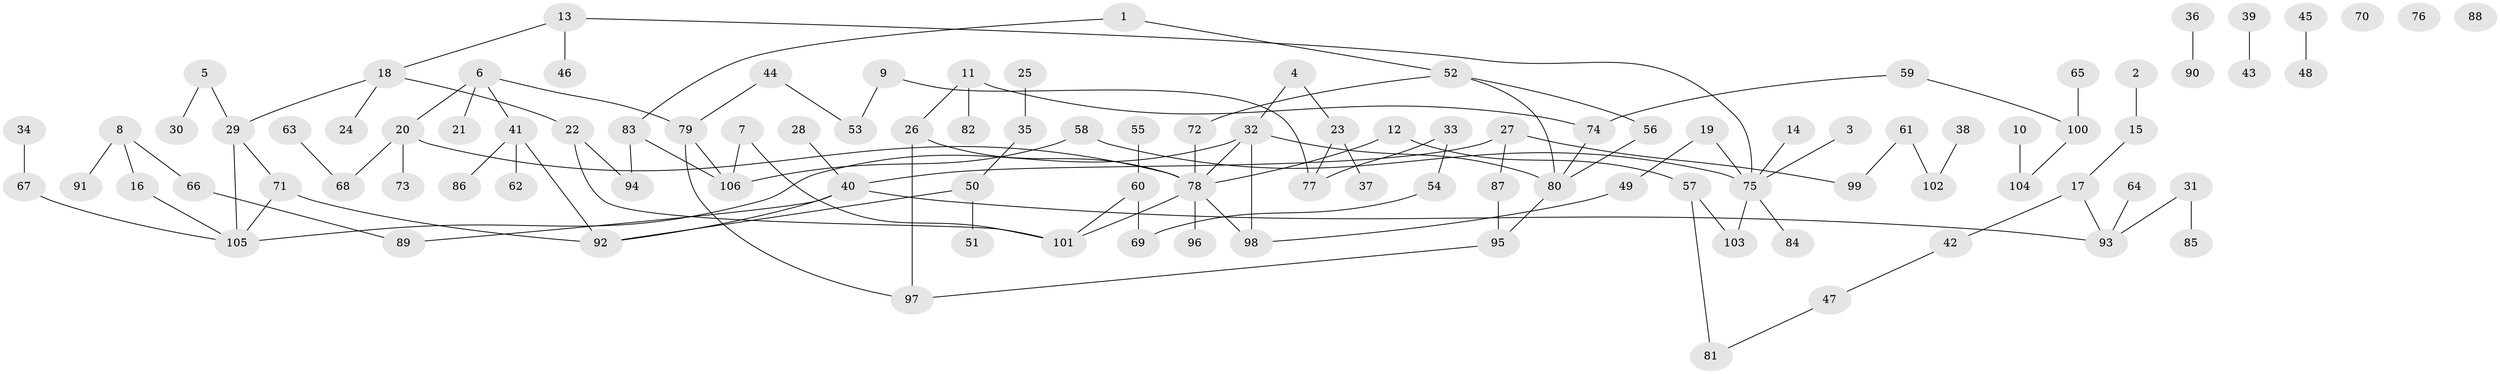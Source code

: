 // coarse degree distribution, {3: 0.25862068965517243, 1: 0.20689655172413793, 2: 0.3448275862068966, 4: 0.10344827586206896, 6: 0.034482758620689655, 5: 0.05172413793103448}
// Generated by graph-tools (version 1.1) at 2025/35/03/04/25 23:35:56]
// undirected, 106 vertices, 119 edges
graph export_dot {
  node [color=gray90,style=filled];
  1;
  2;
  3;
  4;
  5;
  6;
  7;
  8;
  9;
  10;
  11;
  12;
  13;
  14;
  15;
  16;
  17;
  18;
  19;
  20;
  21;
  22;
  23;
  24;
  25;
  26;
  27;
  28;
  29;
  30;
  31;
  32;
  33;
  34;
  35;
  36;
  37;
  38;
  39;
  40;
  41;
  42;
  43;
  44;
  45;
  46;
  47;
  48;
  49;
  50;
  51;
  52;
  53;
  54;
  55;
  56;
  57;
  58;
  59;
  60;
  61;
  62;
  63;
  64;
  65;
  66;
  67;
  68;
  69;
  70;
  71;
  72;
  73;
  74;
  75;
  76;
  77;
  78;
  79;
  80;
  81;
  82;
  83;
  84;
  85;
  86;
  87;
  88;
  89;
  90;
  91;
  92;
  93;
  94;
  95;
  96;
  97;
  98;
  99;
  100;
  101;
  102;
  103;
  104;
  105;
  106;
  1 -- 52;
  1 -- 83;
  2 -- 15;
  3 -- 75;
  4 -- 23;
  4 -- 32;
  5 -- 29;
  5 -- 30;
  6 -- 20;
  6 -- 21;
  6 -- 41;
  6 -- 79;
  7 -- 101;
  7 -- 106;
  8 -- 16;
  8 -- 66;
  8 -- 91;
  9 -- 53;
  9 -- 77;
  10 -- 104;
  11 -- 26;
  11 -- 74;
  11 -- 82;
  12 -- 57;
  12 -- 78;
  13 -- 18;
  13 -- 46;
  13 -- 75;
  14 -- 75;
  15 -- 17;
  16 -- 105;
  17 -- 42;
  17 -- 93;
  18 -- 22;
  18 -- 24;
  18 -- 29;
  19 -- 49;
  19 -- 75;
  20 -- 68;
  20 -- 73;
  20 -- 78;
  22 -- 94;
  22 -- 101;
  23 -- 37;
  23 -- 77;
  25 -- 35;
  26 -- 78;
  26 -- 97;
  27 -- 40;
  27 -- 87;
  27 -- 99;
  28 -- 40;
  29 -- 71;
  29 -- 105;
  31 -- 85;
  31 -- 93;
  32 -- 78;
  32 -- 80;
  32 -- 98;
  32 -- 105;
  33 -- 54;
  33 -- 77;
  34 -- 67;
  35 -- 50;
  36 -- 90;
  38 -- 102;
  39 -- 43;
  40 -- 89;
  40 -- 92;
  40 -- 93;
  41 -- 62;
  41 -- 86;
  41 -- 92;
  42 -- 47;
  44 -- 53;
  44 -- 79;
  45 -- 48;
  47 -- 81;
  49 -- 98;
  50 -- 51;
  50 -- 92;
  52 -- 56;
  52 -- 72;
  52 -- 80;
  54 -- 69;
  55 -- 60;
  56 -- 80;
  57 -- 81;
  57 -- 103;
  58 -- 75;
  58 -- 106;
  59 -- 74;
  59 -- 100;
  60 -- 69;
  60 -- 101;
  61 -- 99;
  61 -- 102;
  63 -- 68;
  64 -- 93;
  65 -- 100;
  66 -- 89;
  67 -- 105;
  71 -- 92;
  71 -- 105;
  72 -- 78;
  74 -- 80;
  75 -- 84;
  75 -- 103;
  78 -- 96;
  78 -- 98;
  78 -- 101;
  79 -- 97;
  79 -- 106;
  80 -- 95;
  83 -- 94;
  83 -- 106;
  87 -- 95;
  95 -- 97;
  100 -- 104;
}

